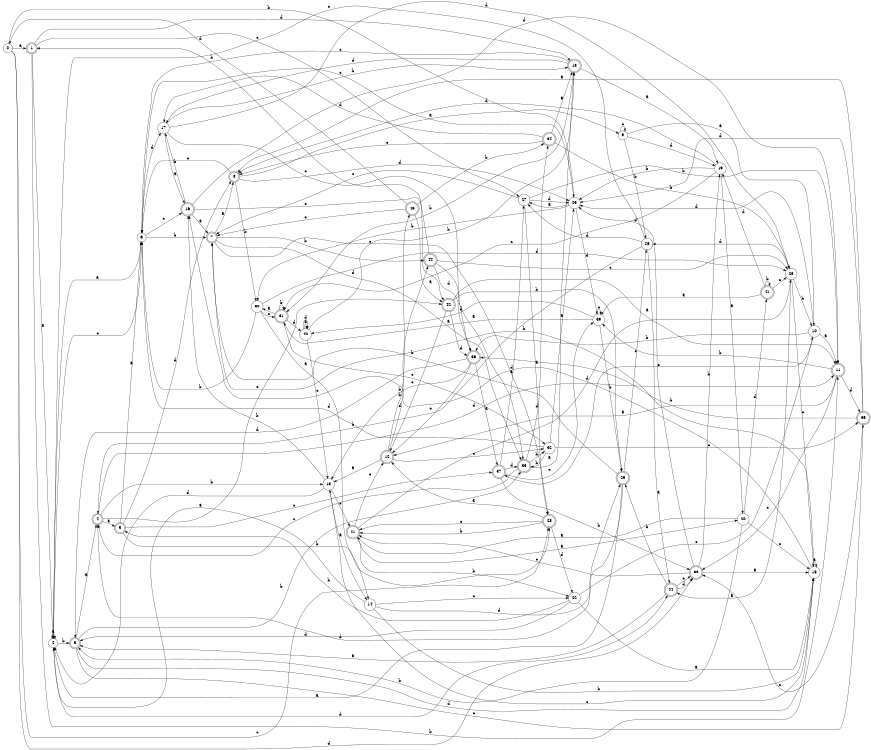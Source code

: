 digraph n36_4 {
__start0 [label="" shape="none"];

rankdir=LR;
size="8,5";

s0 [style="filled", color="black", fillcolor="white" shape="circle", label="0"];
s1 [style="rounded,filled", color="black", fillcolor="white" shape="doublecircle", label="1"];
s2 [style="filled", color="black", fillcolor="white" shape="circle", label="2"];
s3 [style="rounded,filled", color="black", fillcolor="white" shape="doublecircle", label="3"];
s4 [style="rounded,filled", color="black", fillcolor="white" shape="doublecircle", label="4"];
s5 [style="rounded,filled", color="black", fillcolor="white" shape="doublecircle", label="5"];
s6 [style="filled", color="black", fillcolor="white" shape="circle", label="6"];
s7 [style="rounded,filled", color="black", fillcolor="white" shape="doublecircle", label="7"];
s8 [style="rounded,filled", color="black", fillcolor="white" shape="doublecircle", label="8"];
s9 [style="filled", color="black", fillcolor="white" shape="circle", label="9"];
s10 [style="filled", color="black", fillcolor="white" shape="circle", label="10"];
s11 [style="rounded,filled", color="black", fillcolor="white" shape="doublecircle", label="11"];
s12 [style="rounded,filled", color="black", fillcolor="white" shape="doublecircle", label="12"];
s13 [style="filled", color="black", fillcolor="white" shape="circle", label="13"];
s14 [style="filled", color="black", fillcolor="white" shape="circle", label="14"];
s15 [style="filled", color="black", fillcolor="white" shape="circle", label="15"];
s16 [style="rounded,filled", color="black", fillcolor="white" shape="doublecircle", label="16"];
s17 [style="filled", color="black", fillcolor="white" shape="circle", label="17"];
s18 [style="rounded,filled", color="black", fillcolor="white" shape="doublecircle", label="18"];
s19 [style="filled", color="black", fillcolor="white" shape="circle", label="19"];
s20 [style="filled", color="black", fillcolor="white" shape="circle", label="20"];
s21 [style="rounded,filled", color="black", fillcolor="white" shape="doublecircle", label="21"];
s22 [style="filled", color="black", fillcolor="white" shape="circle", label="22"];
s23 [style="filled", color="black", fillcolor="white" shape="circle", label="23"];
s24 [style="rounded,filled", color="black", fillcolor="white" shape="doublecircle", label="24"];
s25 [style="rounded,filled", color="black", fillcolor="white" shape="doublecircle", label="25"];
s26 [style="filled", color="black", fillcolor="white" shape="circle", label="26"];
s27 [style="filled", color="black", fillcolor="white" shape="circle", label="27"];
s28 [style="rounded,filled", color="black", fillcolor="white" shape="doublecircle", label="28"];
s29 [style="filled", color="black", fillcolor="white" shape="circle", label="29"];
s30 [style="filled", color="black", fillcolor="white" shape="circle", label="30"];
s31 [style="rounded,filled", color="black", fillcolor="white" shape="doublecircle", label="31"];
s32 [style="filled", color="black", fillcolor="white" shape="circle", label="32"];
s33 [style="rounded,filled", color="black", fillcolor="white" shape="doublecircle", label="33"];
s34 [style="rounded,filled", color="black", fillcolor="white" shape="doublecircle", label="34"];
s35 [style="rounded,filled", color="black", fillcolor="white" shape="doublecircle", label="35"];
s36 [style="rounded,filled", color="black", fillcolor="white" shape="doublecircle", label="36"];
s37 [style="rounded,filled", color="black", fillcolor="white" shape="doublecircle", label="37"];
s38 [style="rounded,filled", color="black", fillcolor="white" shape="doublecircle", label="38"];
s39 [style="filled", color="black", fillcolor="white" shape="circle", label="39"];
s40 [style="filled", color="black", fillcolor="white" shape="circle", label="40"];
s41 [style="rounded,filled", color="black", fillcolor="white" shape="doublecircle", label="41"];
s42 [style="rounded,filled", color="black", fillcolor="white" shape="doublecircle", label="42"];
s43 [style="rounded,filled", color="black", fillcolor="white" shape="doublecircle", label="43"];
s44 [style="rounded,filled", color="black", fillcolor="white" shape="doublecircle", label="44"];
s0 -> s1 [label="a"];
s0 -> s29 [label="b"];
s0 -> s28 [label="c"];
s0 -> s38 [label="d"];
s1 -> s2 [label="a"];
s1 -> s11 [label="b"];
s1 -> s27 [label="c"];
s1 -> s18 [label="d"];
s2 -> s2 [label="a"];
s2 -> s3 [label="b"];
s2 -> s6 [label="c"];
s2 -> s24 [label="d"];
s3 -> s4 [label="a"];
s3 -> s33 [label="b"];
s3 -> s35 [label="c"];
s3 -> s15 [label="d"];
s4 -> s5 [label="a"];
s4 -> s13 [label="b"];
s4 -> s42 [label="c"];
s4 -> s11 [label="d"];
s5 -> s6 [label="a"];
s5 -> s28 [label="b"];
s5 -> s37 [label="c"];
s5 -> s8 [label="d"];
s6 -> s2 [label="a"];
s6 -> s7 [label="b"];
s6 -> s16 [label="c"];
s6 -> s17 [label="d"];
s7 -> s8 [label="a"];
s7 -> s44 [label="b"];
s7 -> s28 [label="c"];
s7 -> s33 [label="d"];
s8 -> s9 [label="a"];
s8 -> s30 [label="b"];
s8 -> s6 [label="c"];
s8 -> s29 [label="d"];
s9 -> s10 [label="a"];
s9 -> s26 [label="b"];
s9 -> s9 [label="c"];
s9 -> s19 [label="d"];
s10 -> s11 [label="a"];
s10 -> s36 [label="b"];
s10 -> s37 [label="c"];
s10 -> s29 [label="d"];
s11 -> s12 [label="a"];
s11 -> s39 [label="b"];
s11 -> s38 [label="c"];
s11 -> s35 [label="d"];
s12 -> s13 [label="a"];
s12 -> s43 [label="b"];
s12 -> s32 [label="c"];
s12 -> s44 [label="d"];
s13 -> s14 [label="a"];
s13 -> s16 [label="b"];
s13 -> s21 [label="c"];
s13 -> s2 [label="d"];
s14 -> s2 [label="a"];
s14 -> s15 [label="b"];
s14 -> s22 [label="c"];
s14 -> s25 [label="d"];
s15 -> s15 [label="a"];
s15 -> s7 [label="b"];
s15 -> s13 [label="c"];
s15 -> s16 [label="d"];
s16 -> s7 [label="a"];
s16 -> s17 [label="b"];
s16 -> s42 [label="c"];
s16 -> s11 [label="d"];
s17 -> s16 [label="a"];
s17 -> s18 [label="b"];
s17 -> s36 [label="c"];
s17 -> s23 [label="d"];
s18 -> s19 [label="a"];
s18 -> s31 [label="b"];
s18 -> s6 [label="c"];
s18 -> s17 [label="d"];
s19 -> s20 [label="a"];
s19 -> s29 [label="b"];
s19 -> s31 [label="c"];
s19 -> s8 [label="d"];
s20 -> s21 [label="a"];
s20 -> s3 [label="b"];
s20 -> s15 [label="c"];
s20 -> s41 [label="d"];
s21 -> s20 [label="a"];
s21 -> s22 [label="b"];
s21 -> s12 [label="c"];
s21 -> s23 [label="d"];
s22 -> s15 [label="a"];
s22 -> s5 [label="b"];
s22 -> s10 [label="c"];
s22 -> s3 [label="d"];
s23 -> s24 [label="a"];
s23 -> s10 [label="b"];
s23 -> s15 [label="c"];
s23 -> s26 [label="d"];
s24 -> s3 [label="a"];
s24 -> s25 [label="b"];
s24 -> s38 [label="c"];
s24 -> s38 [label="d"];
s25 -> s2 [label="a"];
s25 -> s7 [label="b"];
s25 -> s26 [label="c"];
s25 -> s4 [label="d"];
s26 -> s24 [label="a"];
s26 -> s4 [label="b"];
s26 -> s2 [label="c"];
s26 -> s27 [label="d"];
s27 -> s28 [label="a"];
s27 -> s11 [label="b"];
s27 -> s7 [label="c"];
s27 -> s29 [label="d"];
s28 -> s12 [label="a"];
s28 -> s21 [label="b"];
s28 -> s21 [label="c"];
s28 -> s22 [label="d"];
s29 -> s27 [label="a"];
s29 -> s30 [label="b"];
s29 -> s6 [label="c"];
s29 -> s39 [label="d"];
s30 -> s14 [label="a"];
s30 -> s6 [label="b"];
s30 -> s31 [label="c"];
s30 -> s23 [label="d"];
s31 -> s30 [label="a"];
s31 -> s31 [label="b"];
s31 -> s32 [label="c"];
s31 -> s40 [label="d"];
s32 -> s29 [label="a"];
s32 -> s33 [label="b"];
s32 -> s35 [label="c"];
s32 -> s6 [label="d"];
s33 -> s18 [label="a"];
s33 -> s32 [label="b"];
s33 -> s4 [label="c"];
s33 -> s34 [label="d"];
s34 -> s18 [label="a"];
s34 -> s23 [label="b"];
s34 -> s8 [label="c"];
s34 -> s17 [label="d"];
s35 -> s8 [label="a"];
s35 -> s36 [label="b"];
s35 -> s38 [label="c"];
s35 -> s29 [label="d"];
s36 -> s37 [label="a"];
s36 -> s13 [label="b"];
s36 -> s12 [label="c"];
s36 -> s3 [label="d"];
s37 -> s27 [label="a"];
s37 -> s38 [label="b"];
s37 -> s39 [label="c"];
s37 -> s33 [label="d"];
s38 -> s15 [label="a"];
s38 -> s19 [label="b"];
s38 -> s21 [label="c"];
s38 -> s29 [label="d"];
s39 -> s31 [label="a"];
s39 -> s25 [label="b"];
s39 -> s39 [label="c"];
s39 -> s40 [label="d"];
s40 -> s40 [label="a"];
s40 -> s18 [label="b"];
s40 -> s13 [label="c"];
s40 -> s40 [label="d"];
s41 -> s39 [label="a"];
s41 -> s41 [label="b"];
s41 -> s23 [label="c"];
s41 -> s19 [label="d"];
s42 -> s11 [label="a"];
s42 -> s25 [label="b"];
s42 -> s12 [label="c"];
s42 -> s36 [label="d"];
s43 -> s42 [label="a"];
s43 -> s34 [label="b"];
s43 -> s7 [label="c"];
s43 -> s0 [label="d"];
s44 -> s33 [label="a"];
s44 -> s1 [label="b"];
s44 -> s23 [label="c"];
s44 -> s36 [label="d"];

}